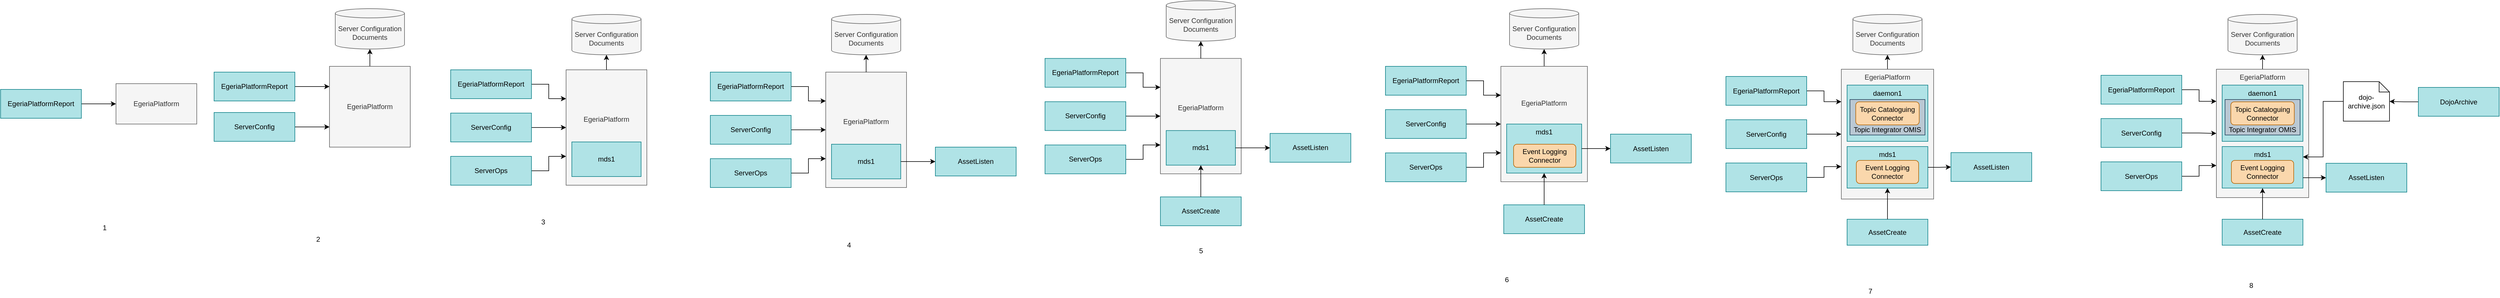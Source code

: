 <mxfile version="16.5.1" type="device"><diagram id="2OvBIhKOYuNSbPqI94ns" name="developer-dojo-architecture"><mxGraphModel dx="1106" dy="773" grid="1" gridSize="10" guides="1" tooltips="1" connect="1" arrows="1" fold="1" page="1" pageScale="1" pageWidth="827" pageHeight="1169" math="0" shadow="0"><root><mxCell id="0"/><mxCell id="1" parent="0"/><mxCell id="_eH86WkN0R41eoso5mmE-45" style="edgeStyle=orthogonalEdgeStyle;rounded=0;orthogonalLoop=1;jettySize=auto;html=1;" edge="1" parent="1" source="_eH86WkN0R41eoso5mmE-1" target="_eH86WkN0R41eoso5mmE-44"><mxGeometry relative="1" as="geometry"/></mxCell><mxCell id="_eH86WkN0R41eoso5mmE-1" value="EgeriaPlatform" style="rounded=0;whiteSpace=wrap;html=1;fillColor=#f5f5f5;strokeColor=#666666;fontColor=#333333;" vertex="1" parent="1"><mxGeometry x="580" y="130" width="140" height="140" as="geometry"/></mxCell><mxCell id="_eH86WkN0R41eoso5mmE-6" style="edgeStyle=orthogonalEdgeStyle;rounded=0;orthogonalLoop=1;jettySize=auto;html=1;entryX=0;entryY=0.75;entryDx=0;entryDy=0;" edge="1" parent="1" source="_eH86WkN0R41eoso5mmE-2" target="_eH86WkN0R41eoso5mmE-1"><mxGeometry relative="1" as="geometry"/></mxCell><mxCell id="_eH86WkN0R41eoso5mmE-2" value="ServerConfig" style="rounded=0;whiteSpace=wrap;html=1;fillColor=#b0e3e6;strokeColor=#0e8088;" vertex="1" parent="1"><mxGeometry x="380" y="210" width="140" height="50" as="geometry"/></mxCell><mxCell id="_eH86WkN0R41eoso5mmE-5" style="edgeStyle=orthogonalEdgeStyle;rounded=0;orthogonalLoop=1;jettySize=auto;html=1;entryX=0;entryY=0.25;entryDx=0;entryDy=0;" edge="1" parent="1" source="_eH86WkN0R41eoso5mmE-4" target="_eH86WkN0R41eoso5mmE-1"><mxGeometry relative="1" as="geometry"/></mxCell><mxCell id="_eH86WkN0R41eoso5mmE-4" value="EgeriaPlatformReport" style="rounded=0;whiteSpace=wrap;html=1;fillColor=#b0e3e6;strokeColor=#0e8088;" vertex="1" parent="1"><mxGeometry x="380" y="140" width="140" height="50" as="geometry"/></mxCell><mxCell id="_eH86WkN0R41eoso5mmE-8" value="EgeriaPlatform&lt;br&gt;&lt;br&gt;&lt;br&gt;" style="rounded=0;whiteSpace=wrap;html=1;fillColor=#f5f5f5;strokeColor=#666666;fontColor=#333333;" vertex="1" parent="1"><mxGeometry x="990" y="136" width="140" height="200" as="geometry"/></mxCell><mxCell id="_eH86WkN0R41eoso5mmE-9" style="edgeStyle=orthogonalEdgeStyle;rounded=0;orthogonalLoop=1;jettySize=auto;html=1;" edge="1" parent="1" source="_eH86WkN0R41eoso5mmE-10" target="_eH86WkN0R41eoso5mmE-8"><mxGeometry relative="1" as="geometry"/></mxCell><mxCell id="_eH86WkN0R41eoso5mmE-10" value="ServerConfig" style="rounded=0;whiteSpace=wrap;html=1;fillColor=#b0e3e6;strokeColor=#0e8088;" vertex="1" parent="1"><mxGeometry x="790" y="211" width="140" height="50" as="geometry"/></mxCell><mxCell id="_eH86WkN0R41eoso5mmE-11" style="edgeStyle=orthogonalEdgeStyle;rounded=0;orthogonalLoop=1;jettySize=auto;html=1;entryX=0;entryY=0.75;entryDx=0;entryDy=0;" edge="1" parent="1" source="_eH86WkN0R41eoso5mmE-12" target="_eH86WkN0R41eoso5mmE-8"><mxGeometry relative="1" as="geometry"/></mxCell><mxCell id="_eH86WkN0R41eoso5mmE-12" value="ServerOps" style="rounded=0;whiteSpace=wrap;html=1;fillColor=#b0e3e6;strokeColor=#0e8088;" vertex="1" parent="1"><mxGeometry x="790" y="286" width="140" height="50" as="geometry"/></mxCell><mxCell id="_eH86WkN0R41eoso5mmE-13" style="edgeStyle=orthogonalEdgeStyle;rounded=0;orthogonalLoop=1;jettySize=auto;html=1;entryX=0;entryY=0.25;entryDx=0;entryDy=0;" edge="1" parent="1" source="_eH86WkN0R41eoso5mmE-14" target="_eH86WkN0R41eoso5mmE-8"><mxGeometry relative="1" as="geometry"/></mxCell><mxCell id="_eH86WkN0R41eoso5mmE-14" value="EgeriaPlatformReport" style="rounded=0;whiteSpace=wrap;html=1;fillColor=#b0e3e6;strokeColor=#0e8088;" vertex="1" parent="1"><mxGeometry x="790" y="136" width="140" height="50" as="geometry"/></mxCell><mxCell id="_eH86WkN0R41eoso5mmE-15" value="EgeriaPlatform" style="rounded=0;whiteSpace=wrap;html=1;fillColor=#f5f5f5;strokeColor=#666666;fontColor=#333333;" vertex="1" parent="1"><mxGeometry x="210" y="160" width="140" height="70" as="geometry"/></mxCell><mxCell id="_eH86WkN0R41eoso5mmE-18" style="edgeStyle=orthogonalEdgeStyle;rounded=0;orthogonalLoop=1;jettySize=auto;html=1;" edge="1" parent="1" source="_eH86WkN0R41eoso5mmE-19" target="_eH86WkN0R41eoso5mmE-15"><mxGeometry relative="1" as="geometry"/></mxCell><mxCell id="_eH86WkN0R41eoso5mmE-19" value="EgeriaPlatformReport" style="rounded=0;whiteSpace=wrap;html=1;fillColor=#b0e3e6;strokeColor=#0e8088;" vertex="1" parent="1"><mxGeometry x="10" y="170" width="140" height="50" as="geometry"/></mxCell><mxCell id="_eH86WkN0R41eoso5mmE-27" value="AssetListen" style="rounded=0;whiteSpace=wrap;html=1;fillColor=#b0e3e6;strokeColor=#0e8088;" vertex="1" parent="1"><mxGeometry x="1630" y="270" width="140" height="50" as="geometry"/></mxCell><mxCell id="_eH86WkN0R41eoso5mmE-43" value="mds1" style="rounded=0;whiteSpace=wrap;html=1;fillColor=#b0e3e6;strokeColor=#0e8088;" vertex="1" parent="1"><mxGeometry x="1000" y="261" width="120" height="60" as="geometry"/></mxCell><mxCell id="_eH86WkN0R41eoso5mmE-44" value="Server Configuration&lt;br&gt;Documents" style="shape=cylinder3;whiteSpace=wrap;html=1;boundedLbl=1;backgroundOutline=1;size=8;fillColor=#f5f5f5;fontColor=#333333;strokeColor=#666666;" vertex="1" parent="1"><mxGeometry x="590" y="30" width="120" height="70" as="geometry"/></mxCell><mxCell id="_eH86WkN0R41eoso5mmE-46" style="edgeStyle=orthogonalEdgeStyle;rounded=0;orthogonalLoop=1;jettySize=auto;html=1;" edge="1" parent="1" target="_eH86WkN0R41eoso5mmE-47" source="_eH86WkN0R41eoso5mmE-8"><mxGeometry relative="1" as="geometry"><mxPoint x="1060" y="336" as="sourcePoint"/></mxGeometry></mxCell><mxCell id="_eH86WkN0R41eoso5mmE-47" value="Server Configuration&lt;br&gt;Documents" style="shape=cylinder3;whiteSpace=wrap;html=1;boundedLbl=1;backgroundOutline=1;size=8;fillColor=#f5f5f5;fontColor=#333333;strokeColor=#666666;" vertex="1" parent="1"><mxGeometry x="1000" y="40" width="120" height="70" as="geometry"/></mxCell><mxCell id="_eH86WkN0R41eoso5mmE-51" value="EgeriaPlatform&lt;br&gt;&lt;br&gt;&lt;br&gt;" style="rounded=0;whiteSpace=wrap;html=1;fillColor=#f5f5f5;strokeColor=#666666;fontColor=#333333;" vertex="1" parent="1"><mxGeometry x="1440" y="140" width="140" height="200" as="geometry"/></mxCell><mxCell id="_eH86WkN0R41eoso5mmE-52" style="edgeStyle=orthogonalEdgeStyle;rounded=0;orthogonalLoop=1;jettySize=auto;html=1;" edge="1" parent="1" source="_eH86WkN0R41eoso5mmE-53" target="_eH86WkN0R41eoso5mmE-51"><mxGeometry relative="1" as="geometry"/></mxCell><mxCell id="_eH86WkN0R41eoso5mmE-53" value="ServerConfig" style="rounded=0;whiteSpace=wrap;html=1;fillColor=#b0e3e6;strokeColor=#0e8088;" vertex="1" parent="1"><mxGeometry x="1240" y="215" width="140" height="50" as="geometry"/></mxCell><mxCell id="_eH86WkN0R41eoso5mmE-54" style="edgeStyle=orthogonalEdgeStyle;rounded=0;orthogonalLoop=1;jettySize=auto;html=1;entryX=0;entryY=0.75;entryDx=0;entryDy=0;" edge="1" parent="1" source="_eH86WkN0R41eoso5mmE-55" target="_eH86WkN0R41eoso5mmE-51"><mxGeometry relative="1" as="geometry"/></mxCell><mxCell id="_eH86WkN0R41eoso5mmE-55" value="ServerOps" style="rounded=0;whiteSpace=wrap;html=1;fillColor=#b0e3e6;strokeColor=#0e8088;" vertex="1" parent="1"><mxGeometry x="1240" y="290" width="140" height="50" as="geometry"/></mxCell><mxCell id="_eH86WkN0R41eoso5mmE-56" style="edgeStyle=orthogonalEdgeStyle;rounded=0;orthogonalLoop=1;jettySize=auto;html=1;entryX=0;entryY=0.25;entryDx=0;entryDy=0;" edge="1" parent="1" source="_eH86WkN0R41eoso5mmE-57" target="_eH86WkN0R41eoso5mmE-51"><mxGeometry relative="1" as="geometry"/></mxCell><mxCell id="_eH86WkN0R41eoso5mmE-57" value="EgeriaPlatformReport" style="rounded=0;whiteSpace=wrap;html=1;fillColor=#b0e3e6;strokeColor=#0e8088;" vertex="1" parent="1"><mxGeometry x="1240" y="140" width="140" height="50" as="geometry"/></mxCell><mxCell id="_eH86WkN0R41eoso5mmE-58" value="mds1" style="rounded=0;whiteSpace=wrap;html=1;fillColor=#b0e3e6;strokeColor=#0e8088;" vertex="1" parent="1"><mxGeometry x="1450" y="265" width="120" height="60" as="geometry"/></mxCell><mxCell id="_eH86WkN0R41eoso5mmE-59" style="edgeStyle=orthogonalEdgeStyle;rounded=0;orthogonalLoop=1;jettySize=auto;html=1;exitX=0.5;exitY=0;exitDx=0;exitDy=0;" edge="1" parent="1" target="_eH86WkN0R41eoso5mmE-60" source="_eH86WkN0R41eoso5mmE-51"><mxGeometry relative="1" as="geometry"><mxPoint x="1510" y="340" as="sourcePoint"/></mxGeometry></mxCell><mxCell id="_eH86WkN0R41eoso5mmE-60" value="Server Configuration&lt;br&gt;Documents" style="shape=cylinder3;whiteSpace=wrap;html=1;boundedLbl=1;backgroundOutline=1;size=8;fillColor=#f5f5f5;fontColor=#333333;strokeColor=#666666;" vertex="1" parent="1"><mxGeometry x="1450" y="40" width="120" height="70" as="geometry"/></mxCell><mxCell id="_eH86WkN0R41eoso5mmE-28" style="edgeStyle=orthogonalEdgeStyle;rounded=0;orthogonalLoop=1;jettySize=auto;html=1;" edge="1" parent="1" source="_eH86WkN0R41eoso5mmE-58" target="_eH86WkN0R41eoso5mmE-27"><mxGeometry relative="1" as="geometry"><mxPoint x="1570" y="295" as="sourcePoint"/></mxGeometry></mxCell><mxCell id="_eH86WkN0R41eoso5mmE-61" value="AssetListen" style="rounded=0;whiteSpace=wrap;html=1;fillColor=#b0e3e6;strokeColor=#0e8088;" vertex="1" parent="1"><mxGeometry x="2800" y="247.5" width="140" height="50" as="geometry"/></mxCell><mxCell id="_eH86WkN0R41eoso5mmE-63" value="AssetCreate" style="rounded=0;whiteSpace=wrap;html=1;fillColor=#b0e3e6;strokeColor=#0e8088;" vertex="1" parent="1"><mxGeometry x="2615" y="370" width="140" height="50" as="geometry"/></mxCell><mxCell id="_eH86WkN0R41eoso5mmE-75" style="edgeStyle=orthogonalEdgeStyle;rounded=0;orthogonalLoop=1;jettySize=auto;html=1;exitX=0.5;exitY=0;exitDx=0;exitDy=0;" edge="1" parent="1" source="_eH86WkN0R41eoso5mmE-64" target="_eH86WkN0R41eoso5mmE-73"><mxGeometry relative="1" as="geometry"/></mxCell><mxCell id="_eH86WkN0R41eoso5mmE-64" value="EgeriaPlatform&lt;br&gt;&lt;br&gt;&lt;br&gt;&lt;br&gt;&lt;br&gt;&lt;br&gt;" style="rounded=0;whiteSpace=wrap;html=1;fillColor=#f5f5f5;strokeColor=#666666;fontColor=#333333;" vertex="1" parent="1"><mxGeometry x="2610" y="130" width="150" height="200" as="geometry"/></mxCell><mxCell id="_eH86WkN0R41eoso5mmE-65" style="edgeStyle=orthogonalEdgeStyle;rounded=0;orthogonalLoop=1;jettySize=auto;html=1;" edge="1" parent="1" source="_eH86WkN0R41eoso5mmE-66" target="_eH86WkN0R41eoso5mmE-64"><mxGeometry relative="1" as="geometry"/></mxCell><mxCell id="_eH86WkN0R41eoso5mmE-66" value="ServerConfig" style="rounded=0;whiteSpace=wrap;html=1;fillColor=#b0e3e6;strokeColor=#0e8088;" vertex="1" parent="1"><mxGeometry x="2410" y="205" width="140" height="50" as="geometry"/></mxCell><mxCell id="_eH86WkN0R41eoso5mmE-67" style="edgeStyle=orthogonalEdgeStyle;rounded=0;orthogonalLoop=1;jettySize=auto;html=1;entryX=0;entryY=0.75;entryDx=0;entryDy=0;" edge="1" parent="1" source="_eH86WkN0R41eoso5mmE-68" target="_eH86WkN0R41eoso5mmE-64"><mxGeometry relative="1" as="geometry"/></mxCell><mxCell id="_eH86WkN0R41eoso5mmE-68" value="ServerOps" style="rounded=0;whiteSpace=wrap;html=1;fillColor=#b0e3e6;strokeColor=#0e8088;" vertex="1" parent="1"><mxGeometry x="2410" y="280" width="140" height="50" as="geometry"/></mxCell><mxCell id="_eH86WkN0R41eoso5mmE-69" style="edgeStyle=orthogonalEdgeStyle;rounded=0;orthogonalLoop=1;jettySize=auto;html=1;entryX=0;entryY=0.25;entryDx=0;entryDy=0;" edge="1" parent="1" source="_eH86WkN0R41eoso5mmE-70" target="_eH86WkN0R41eoso5mmE-64"><mxGeometry relative="1" as="geometry"/></mxCell><mxCell id="_eH86WkN0R41eoso5mmE-70" value="EgeriaPlatformReport" style="rounded=0;whiteSpace=wrap;html=1;fillColor=#b0e3e6;strokeColor=#0e8088;" vertex="1" parent="1"><mxGeometry x="2410" y="130" width="140" height="50" as="geometry"/></mxCell><mxCell id="_eH86WkN0R41eoso5mmE-71" value="mds1" style="rounded=0;whiteSpace=wrap;html=1;fillColor=#b0e3e6;strokeColor=#0e8088;verticalAlign=top;" vertex="1" parent="1"><mxGeometry x="2620" y="230" width="130" height="85" as="geometry"/></mxCell><mxCell id="_eH86WkN0R41eoso5mmE-73" value="Server Configuration&lt;br&gt;Documents" style="shape=cylinder3;whiteSpace=wrap;html=1;boundedLbl=1;backgroundOutline=1;size=8;fillColor=#f5f5f5;fontColor=#333333;strokeColor=#666666;" vertex="1" parent="1"><mxGeometry x="2625" y="30" width="120" height="70" as="geometry"/></mxCell><mxCell id="_eH86WkN0R41eoso5mmE-74" style="edgeStyle=orthogonalEdgeStyle;rounded=0;orthogonalLoop=1;jettySize=auto;html=1;" edge="1" parent="1" source="_eH86WkN0R41eoso5mmE-71" target="_eH86WkN0R41eoso5mmE-61"><mxGeometry relative="1" as="geometry"><mxPoint x="2740" y="285" as="sourcePoint"/></mxGeometry></mxCell><mxCell id="_eH86WkN0R41eoso5mmE-48" value="Event Logging&lt;br&gt;Connector" style="rounded=1;whiteSpace=wrap;html=1;fillColor=#fad7ac;strokeColor=#b46504;" vertex="1" parent="1"><mxGeometry x="2632" y="265" width="108" height="40" as="geometry"/></mxCell><mxCell id="_eH86WkN0R41eoso5mmE-76" value="AssetListen" style="rounded=0;whiteSpace=wrap;html=1;fillColor=#b0e3e6;strokeColor=#0e8088;" vertex="1" parent="1"><mxGeometry x="3390" y="279.5" width="140" height="50" as="geometry"/></mxCell><mxCell id="_eH86WkN0R41eoso5mmE-78" value="AssetCreate" style="rounded=0;whiteSpace=wrap;html=1;fillColor=#b0e3e6;strokeColor=#0e8088;" vertex="1" parent="1"><mxGeometry x="3210" y="395" width="140" height="45" as="geometry"/></mxCell><mxCell id="_eH86WkN0R41eoso5mmE-79" style="edgeStyle=orthogonalEdgeStyle;rounded=0;orthogonalLoop=1;jettySize=auto;html=1;exitX=0.5;exitY=0;exitDx=0;exitDy=0;" edge="1" parent="1" source="_eH86WkN0R41eoso5mmE-80" target="_eH86WkN0R41eoso5mmE-88"><mxGeometry relative="1" as="geometry"/></mxCell><mxCell id="_eH86WkN0R41eoso5mmE-80" value="EgeriaPlatform" style="rounded=0;whiteSpace=wrap;html=1;fillColor=#f5f5f5;strokeColor=#666666;fontColor=#333333;verticalAlign=top;" vertex="1" parent="1"><mxGeometry x="3200" y="135" width="160" height="225" as="geometry"/></mxCell><mxCell id="_eH86WkN0R41eoso5mmE-81" style="edgeStyle=orthogonalEdgeStyle;rounded=0;orthogonalLoop=1;jettySize=auto;html=1;" edge="1" parent="1" source="_eH86WkN0R41eoso5mmE-82" target="_eH86WkN0R41eoso5mmE-80"><mxGeometry relative="1" as="geometry"/></mxCell><mxCell id="_eH86WkN0R41eoso5mmE-82" value="ServerConfig" style="rounded=0;whiteSpace=wrap;html=1;fillColor=#b0e3e6;strokeColor=#0e8088;" vertex="1" parent="1"><mxGeometry x="3000" y="222.5" width="140" height="50" as="geometry"/></mxCell><mxCell id="_eH86WkN0R41eoso5mmE-83" style="edgeStyle=orthogonalEdgeStyle;rounded=0;orthogonalLoop=1;jettySize=auto;html=1;entryX=0;entryY=0.75;entryDx=0;entryDy=0;" edge="1" parent="1" source="_eH86WkN0R41eoso5mmE-84" target="_eH86WkN0R41eoso5mmE-80"><mxGeometry relative="1" as="geometry"/></mxCell><mxCell id="_eH86WkN0R41eoso5mmE-84" value="ServerOps" style="rounded=0;whiteSpace=wrap;html=1;fillColor=#b0e3e6;strokeColor=#0e8088;" vertex="1" parent="1"><mxGeometry x="3000" y="297.5" width="140" height="50" as="geometry"/></mxCell><mxCell id="_eH86WkN0R41eoso5mmE-85" style="edgeStyle=orthogonalEdgeStyle;rounded=0;orthogonalLoop=1;jettySize=auto;html=1;entryX=0;entryY=0.25;entryDx=0;entryDy=0;" edge="1" parent="1" source="_eH86WkN0R41eoso5mmE-86" target="_eH86WkN0R41eoso5mmE-80"><mxGeometry relative="1" as="geometry"/></mxCell><mxCell id="_eH86WkN0R41eoso5mmE-86" value="EgeriaPlatformReport" style="rounded=0;whiteSpace=wrap;html=1;fillColor=#b0e3e6;strokeColor=#0e8088;" vertex="1" parent="1"><mxGeometry x="3000" y="147.5" width="140" height="50" as="geometry"/></mxCell><mxCell id="_eH86WkN0R41eoso5mmE-87" value="mds1" style="rounded=0;whiteSpace=wrap;html=1;fillColor=#b0e3e6;strokeColor=#0e8088;verticalAlign=top;" vertex="1" parent="1"><mxGeometry x="3210" y="269" width="140" height="72" as="geometry"/></mxCell><mxCell id="_eH86WkN0R41eoso5mmE-88" value="Server Configuration&lt;br&gt;Documents" style="shape=cylinder3;whiteSpace=wrap;html=1;boundedLbl=1;backgroundOutline=1;size=8;fillColor=#f5f5f5;fontColor=#333333;strokeColor=#666666;" vertex="1" parent="1"><mxGeometry x="3220" y="40" width="120" height="70" as="geometry"/></mxCell><mxCell id="_eH86WkN0R41eoso5mmE-89" style="edgeStyle=orthogonalEdgeStyle;rounded=0;orthogonalLoop=1;jettySize=auto;html=1;" edge="1" parent="1" source="_eH86WkN0R41eoso5mmE-87" target="_eH86WkN0R41eoso5mmE-76"><mxGeometry relative="1" as="geometry"><mxPoint x="3330" y="311" as="sourcePoint"/></mxGeometry></mxCell><mxCell id="_eH86WkN0R41eoso5mmE-90" value="Event Logging&lt;br&gt;Connector" style="rounded=1;whiteSpace=wrap;html=1;fillColor=#fad7ac;strokeColor=#b46504;" vertex="1" parent="1"><mxGeometry x="3226" y="293" width="108" height="40" as="geometry"/></mxCell><mxCell id="_eH86WkN0R41eoso5mmE-91" value="daemon1" style="rounded=0;whiteSpace=wrap;html=1;fillColor=#b0e3e6;strokeColor=#0e8088;verticalAlign=top;" vertex="1" parent="1"><mxGeometry x="3210" y="162.5" width="140" height="97.5" as="geometry"/></mxCell><mxCell id="_eH86WkN0R41eoso5mmE-50" value="Topic Integrator OMIS" style="rounded=0;whiteSpace=wrap;html=1;verticalAlign=bottom;fillColor=#bac8d3;strokeColor=#23445d;" vertex="1" parent="1"><mxGeometry x="3215" y="187.5" width="130" height="61.5" as="geometry"/></mxCell><mxCell id="_eH86WkN0R41eoso5mmE-49" value="Topic Cataloguing&lt;br&gt;Connector" style="rounded=1;whiteSpace=wrap;html=1;fillColor=#fad7ac;strokeColor=#b46504;" vertex="1" parent="1"><mxGeometry x="3225" y="191.5" width="110" height="40" as="geometry"/></mxCell><mxCell id="_eH86WkN0R41eoso5mmE-77" style="edgeStyle=orthogonalEdgeStyle;rounded=0;orthogonalLoop=1;jettySize=auto;html=1;entryX=0.5;entryY=1;entryDx=0;entryDy=0;" edge="1" parent="1" source="_eH86WkN0R41eoso5mmE-78" target="_eH86WkN0R41eoso5mmE-87"><mxGeometry relative="1" as="geometry"><mxPoint x="3270" y="335" as="targetPoint"/></mxGeometry></mxCell><mxCell id="_eH86WkN0R41eoso5mmE-62" style="edgeStyle=orthogonalEdgeStyle;rounded=0;orthogonalLoop=1;jettySize=auto;html=1;entryX=0.5;entryY=1;entryDx=0;entryDy=0;" edge="1" parent="1" source="_eH86WkN0R41eoso5mmE-63" target="_eH86WkN0R41eoso5mmE-71"><mxGeometry relative="1" as="geometry"><mxPoint x="2680" y="330" as="targetPoint"/></mxGeometry></mxCell><mxCell id="_eH86WkN0R41eoso5mmE-110" value="AssetListen" style="rounded=0;whiteSpace=wrap;html=1;fillColor=#b0e3e6;strokeColor=#0e8088;" vertex="1" parent="1"><mxGeometry x="4040" y="298" width="140" height="50" as="geometry"/></mxCell><mxCell id="_eH86WkN0R41eoso5mmE-111" value="AssetCreate" style="rounded=0;whiteSpace=wrap;html=1;fillColor=#b0e3e6;strokeColor=#0e8088;" vertex="1" parent="1"><mxGeometry x="3860" y="395" width="140" height="45" as="geometry"/></mxCell><mxCell id="_eH86WkN0R41eoso5mmE-112" style="edgeStyle=orthogonalEdgeStyle;rounded=0;orthogonalLoop=1;jettySize=auto;html=1;exitX=0.5;exitY=0;exitDx=0;exitDy=0;" edge="1" parent="1" source="_eH86WkN0R41eoso5mmE-113" target="_eH86WkN0R41eoso5mmE-121"><mxGeometry relative="1" as="geometry"/></mxCell><mxCell id="_eH86WkN0R41eoso5mmE-113" value="EgeriaPlatform" style="rounded=0;whiteSpace=wrap;html=1;fillColor=#f5f5f5;strokeColor=#666666;fontColor=#333333;verticalAlign=top;" vertex="1" parent="1"><mxGeometry x="3850" y="135" width="160" height="222.5" as="geometry"/></mxCell><mxCell id="_eH86WkN0R41eoso5mmE-114" style="edgeStyle=orthogonalEdgeStyle;rounded=0;orthogonalLoop=1;jettySize=auto;html=1;" edge="1" parent="1" source="_eH86WkN0R41eoso5mmE-115" target="_eH86WkN0R41eoso5mmE-113"><mxGeometry relative="1" as="geometry"/></mxCell><mxCell id="_eH86WkN0R41eoso5mmE-115" value="ServerConfig" style="rounded=0;whiteSpace=wrap;html=1;fillColor=#b0e3e6;strokeColor=#0e8088;" vertex="1" parent="1"><mxGeometry x="3650" y="220.5" width="140" height="50" as="geometry"/></mxCell><mxCell id="_eH86WkN0R41eoso5mmE-116" style="edgeStyle=orthogonalEdgeStyle;rounded=0;orthogonalLoop=1;jettySize=auto;html=1;entryX=0;entryY=0.75;entryDx=0;entryDy=0;" edge="1" parent="1" source="_eH86WkN0R41eoso5mmE-117" target="_eH86WkN0R41eoso5mmE-113"><mxGeometry relative="1" as="geometry"/></mxCell><mxCell id="_eH86WkN0R41eoso5mmE-117" value="ServerOps" style="rounded=0;whiteSpace=wrap;html=1;fillColor=#b0e3e6;strokeColor=#0e8088;" vertex="1" parent="1"><mxGeometry x="3650" y="295.5" width="140" height="50" as="geometry"/></mxCell><mxCell id="_eH86WkN0R41eoso5mmE-118" style="edgeStyle=orthogonalEdgeStyle;rounded=0;orthogonalLoop=1;jettySize=auto;html=1;entryX=0;entryY=0.25;entryDx=0;entryDy=0;" edge="1" parent="1" source="_eH86WkN0R41eoso5mmE-119" target="_eH86WkN0R41eoso5mmE-113"><mxGeometry relative="1" as="geometry"/></mxCell><mxCell id="_eH86WkN0R41eoso5mmE-119" value="EgeriaPlatformReport" style="rounded=0;whiteSpace=wrap;html=1;fillColor=#b0e3e6;strokeColor=#0e8088;" vertex="1" parent="1"><mxGeometry x="3650" y="145.5" width="140" height="50" as="geometry"/></mxCell><mxCell id="_eH86WkN0R41eoso5mmE-120" value="mds1" style="rounded=0;whiteSpace=wrap;html=1;fillColor=#b0e3e6;strokeColor=#0e8088;verticalAlign=top;" vertex="1" parent="1"><mxGeometry x="3860" y="269" width="140" height="72" as="geometry"/></mxCell><mxCell id="_eH86WkN0R41eoso5mmE-121" value="Server Configuration&lt;br&gt;Documents" style="shape=cylinder3;whiteSpace=wrap;html=1;boundedLbl=1;backgroundOutline=1;size=8;fillColor=#f5f5f5;fontColor=#333333;strokeColor=#666666;" vertex="1" parent="1"><mxGeometry x="3870" y="40" width="120" height="70" as="geometry"/></mxCell><mxCell id="_eH86WkN0R41eoso5mmE-122" style="edgeStyle=orthogonalEdgeStyle;rounded=0;orthogonalLoop=1;jettySize=auto;html=1;exitX=1;exitY=0.75;exitDx=0;exitDy=0;" edge="1" parent="1" source="_eH86WkN0R41eoso5mmE-120" target="_eH86WkN0R41eoso5mmE-110"><mxGeometry relative="1" as="geometry"><mxPoint x="3980" y="311" as="sourcePoint"/></mxGeometry></mxCell><mxCell id="_eH86WkN0R41eoso5mmE-123" value="Event Logging&lt;br&gt;Connector" style="rounded=1;whiteSpace=wrap;html=1;fillColor=#fad7ac;strokeColor=#b46504;" vertex="1" parent="1"><mxGeometry x="3876" y="293" width="108" height="40" as="geometry"/></mxCell><mxCell id="_eH86WkN0R41eoso5mmE-124" value="daemon1" style="rounded=0;whiteSpace=wrap;html=1;fillColor=#b0e3e6;strokeColor=#0e8088;verticalAlign=top;" vertex="1" parent="1"><mxGeometry x="3860" y="162.5" width="140" height="97.5" as="geometry"/></mxCell><mxCell id="_eH86WkN0R41eoso5mmE-125" value="Topic Integrator OMIS" style="rounded=0;whiteSpace=wrap;html=1;verticalAlign=bottom;fillColor=#bac8d3;strokeColor=#23445d;" vertex="1" parent="1"><mxGeometry x="3865" y="187.5" width="130" height="61.5" as="geometry"/></mxCell><mxCell id="_eH86WkN0R41eoso5mmE-126" value="Topic Cataloguing&lt;br&gt;Connector" style="rounded=1;whiteSpace=wrap;html=1;fillColor=#fad7ac;strokeColor=#b46504;" vertex="1" parent="1"><mxGeometry x="3875" y="191.5" width="110" height="40" as="geometry"/></mxCell><mxCell id="_eH86WkN0R41eoso5mmE-127" style="edgeStyle=orthogonalEdgeStyle;rounded=0;orthogonalLoop=1;jettySize=auto;html=1;entryX=0.5;entryY=1;entryDx=0;entryDy=0;" edge="1" parent="1" source="_eH86WkN0R41eoso5mmE-111" target="_eH86WkN0R41eoso5mmE-120"><mxGeometry relative="1" as="geometry"><mxPoint x="3920" y="335" as="targetPoint"/></mxGeometry></mxCell><mxCell id="_eH86WkN0R41eoso5mmE-131" style="edgeStyle=orthogonalEdgeStyle;rounded=0;orthogonalLoop=1;jettySize=auto;html=1;entryX=1;entryY=0.25;entryDx=0;entryDy=0;" edge="1" parent="1" source="_eH86WkN0R41eoso5mmE-128" target="_eH86WkN0R41eoso5mmE-120"><mxGeometry relative="1" as="geometry"/></mxCell><mxCell id="_eH86WkN0R41eoso5mmE-128" value="dojo-archive.json" style="shape=note;whiteSpace=wrap;html=1;backgroundOutline=1;darkOpacity=0.05;size=18;" vertex="1" parent="1"><mxGeometry x="4070" y="156.5" width="80" height="68.5" as="geometry"/></mxCell><mxCell id="_eH86WkN0R41eoso5mmE-130" style="edgeStyle=orthogonalEdgeStyle;rounded=0;orthogonalLoop=1;jettySize=auto;html=1;exitX=0;exitY=0.5;exitDx=0;exitDy=0;" edge="1" parent="1" source="_eH86WkN0R41eoso5mmE-129" target="_eH86WkN0R41eoso5mmE-128"><mxGeometry relative="1" as="geometry"/></mxCell><mxCell id="_eH86WkN0R41eoso5mmE-129" value="DojoArchive" style="rounded=0;whiteSpace=wrap;html=1;fillColor=#b0e3e6;strokeColor=#0e8088;" vertex="1" parent="1"><mxGeometry x="4200" y="166.5" width="140" height="50" as="geometry"/></mxCell><mxCell id="_eH86WkN0R41eoso5mmE-132" value="1" style="text;html=1;align=center;verticalAlign=middle;resizable=0;points=[];autosize=1;strokeColor=none;fillColor=none;" vertex="1" parent="1"><mxGeometry x="180" y="400" width="20" height="20" as="geometry"/></mxCell><mxCell id="_eH86WkN0R41eoso5mmE-133" value="2" style="text;html=1;align=center;verticalAlign=middle;resizable=0;points=[];autosize=1;strokeColor=none;fillColor=none;" vertex="1" parent="1"><mxGeometry x="550" y="420" width="20" height="20" as="geometry"/></mxCell><mxCell id="_eH86WkN0R41eoso5mmE-134" value="3" style="text;html=1;align=center;verticalAlign=middle;resizable=0;points=[];autosize=1;strokeColor=none;fillColor=none;" vertex="1" parent="1"><mxGeometry x="940" y="390" width="20" height="20" as="geometry"/></mxCell><mxCell id="_eH86WkN0R41eoso5mmE-135" value="4" style="text;html=1;align=center;verticalAlign=middle;resizable=0;points=[];autosize=1;strokeColor=none;fillColor=none;" vertex="1" parent="1"><mxGeometry x="1470" y="430" width="20" height="20" as="geometry"/></mxCell><mxCell id="_eH86WkN0R41eoso5mmE-136" value="6" style="text;html=1;align=center;verticalAlign=middle;resizable=0;points=[];autosize=1;strokeColor=none;fillColor=none;" vertex="1" parent="1"><mxGeometry x="2610" y="490" width="20" height="20" as="geometry"/></mxCell><mxCell id="_eH86WkN0R41eoso5mmE-137" value="7" style="text;html=1;align=center;verticalAlign=middle;resizable=0;points=[];autosize=1;strokeColor=none;fillColor=none;" vertex="1" parent="1"><mxGeometry x="3240" y="510" width="20" height="20" as="geometry"/></mxCell><mxCell id="_eH86WkN0R41eoso5mmE-138" value="AssetListen" style="rounded=0;whiteSpace=wrap;html=1;fillColor=#b0e3e6;strokeColor=#0e8088;" vertex="1" parent="1"><mxGeometry x="2210" y="246.25" width="140" height="50" as="geometry"/></mxCell><mxCell id="_eH86WkN0R41eoso5mmE-139" value="AssetCreate" style="rounded=0;whiteSpace=wrap;html=1;fillColor=#b0e3e6;strokeColor=#0e8088;" vertex="1" parent="1"><mxGeometry x="2020" y="356.25" width="140" height="50" as="geometry"/></mxCell><mxCell id="_eH86WkN0R41eoso5mmE-140" value="EgeriaPlatform&lt;br&gt;&lt;br&gt;&lt;br&gt;" style="rounded=0;whiteSpace=wrap;html=1;fillColor=#f5f5f5;strokeColor=#666666;fontColor=#333333;" vertex="1" parent="1"><mxGeometry x="2020" y="116.25" width="140" height="200" as="geometry"/></mxCell><mxCell id="_eH86WkN0R41eoso5mmE-141" style="edgeStyle=orthogonalEdgeStyle;rounded=0;orthogonalLoop=1;jettySize=auto;html=1;" edge="1" parent="1" source="_eH86WkN0R41eoso5mmE-142" target="_eH86WkN0R41eoso5mmE-140"><mxGeometry relative="1" as="geometry"/></mxCell><mxCell id="_eH86WkN0R41eoso5mmE-142" value="ServerConfig" style="rounded=0;whiteSpace=wrap;html=1;fillColor=#b0e3e6;strokeColor=#0e8088;" vertex="1" parent="1"><mxGeometry x="1820" y="191.25" width="140" height="50" as="geometry"/></mxCell><mxCell id="_eH86WkN0R41eoso5mmE-143" style="edgeStyle=orthogonalEdgeStyle;rounded=0;orthogonalLoop=1;jettySize=auto;html=1;entryX=0;entryY=0.75;entryDx=0;entryDy=0;" edge="1" parent="1" source="_eH86WkN0R41eoso5mmE-144" target="_eH86WkN0R41eoso5mmE-140"><mxGeometry relative="1" as="geometry"/></mxCell><mxCell id="_eH86WkN0R41eoso5mmE-144" value="ServerOps" style="rounded=0;whiteSpace=wrap;html=1;fillColor=#b0e3e6;strokeColor=#0e8088;" vertex="1" parent="1"><mxGeometry x="1820" y="266.25" width="140" height="50" as="geometry"/></mxCell><mxCell id="_eH86WkN0R41eoso5mmE-145" style="edgeStyle=orthogonalEdgeStyle;rounded=0;orthogonalLoop=1;jettySize=auto;html=1;entryX=0;entryY=0.25;entryDx=0;entryDy=0;" edge="1" parent="1" source="_eH86WkN0R41eoso5mmE-146" target="_eH86WkN0R41eoso5mmE-140"><mxGeometry relative="1" as="geometry"/></mxCell><mxCell id="_eH86WkN0R41eoso5mmE-146" value="EgeriaPlatformReport" style="rounded=0;whiteSpace=wrap;html=1;fillColor=#b0e3e6;strokeColor=#0e8088;" vertex="1" parent="1"><mxGeometry x="1820" y="116.25" width="140" height="50" as="geometry"/></mxCell><mxCell id="_eH86WkN0R41eoso5mmE-147" value="mds1" style="rounded=0;whiteSpace=wrap;html=1;fillColor=#b0e3e6;strokeColor=#0e8088;" vertex="1" parent="1"><mxGeometry x="2030" y="241.25" width="120" height="60" as="geometry"/></mxCell><mxCell id="_eH86WkN0R41eoso5mmE-148" style="edgeStyle=orthogonalEdgeStyle;rounded=0;orthogonalLoop=1;jettySize=auto;html=1;exitX=0.5;exitY=0;exitDx=0;exitDy=0;" edge="1" parent="1" source="_eH86WkN0R41eoso5mmE-140" target="_eH86WkN0R41eoso5mmE-149"><mxGeometry relative="1" as="geometry"><mxPoint x="2090" y="316.25" as="sourcePoint"/></mxGeometry></mxCell><mxCell id="_eH86WkN0R41eoso5mmE-149" value="Server Configuration&lt;br&gt;Documents" style="shape=cylinder3;whiteSpace=wrap;html=1;boundedLbl=1;backgroundOutline=1;size=8;fillColor=#f5f5f5;fontColor=#333333;strokeColor=#666666;" vertex="1" parent="1"><mxGeometry x="2030" y="16.25" width="120" height="70" as="geometry"/></mxCell><mxCell id="_eH86WkN0R41eoso5mmE-150" style="edgeStyle=orthogonalEdgeStyle;rounded=0;orthogonalLoop=1;jettySize=auto;html=1;" edge="1" parent="1" source="_eH86WkN0R41eoso5mmE-147" target="_eH86WkN0R41eoso5mmE-138"><mxGeometry relative="1" as="geometry"><mxPoint x="2150" y="271.25" as="sourcePoint"/></mxGeometry></mxCell><mxCell id="_eH86WkN0R41eoso5mmE-151" style="edgeStyle=orthogonalEdgeStyle;rounded=0;orthogonalLoop=1;jettySize=auto;html=1;entryX=0.5;entryY=1;entryDx=0;entryDy=0;" edge="1" parent="1" source="_eH86WkN0R41eoso5mmE-139" target="_eH86WkN0R41eoso5mmE-147"><mxGeometry relative="1" as="geometry"><mxPoint x="2090" y="316.25" as="targetPoint"/></mxGeometry></mxCell><mxCell id="_eH86WkN0R41eoso5mmE-152" value="5" style="text;html=1;align=center;verticalAlign=middle;resizable=0;points=[];autosize=1;strokeColor=none;fillColor=none;" vertex="1" parent="1"><mxGeometry x="2080" y="440" width="20" height="20" as="geometry"/></mxCell><mxCell id="_eH86WkN0R41eoso5mmE-153" value="8" style="text;html=1;align=center;verticalAlign=middle;resizable=0;points=[];autosize=1;strokeColor=none;fillColor=none;" vertex="1" parent="1"><mxGeometry x="3900" y="500" width="20" height="20" as="geometry"/></mxCell></root></mxGraphModel></diagram></mxfile>